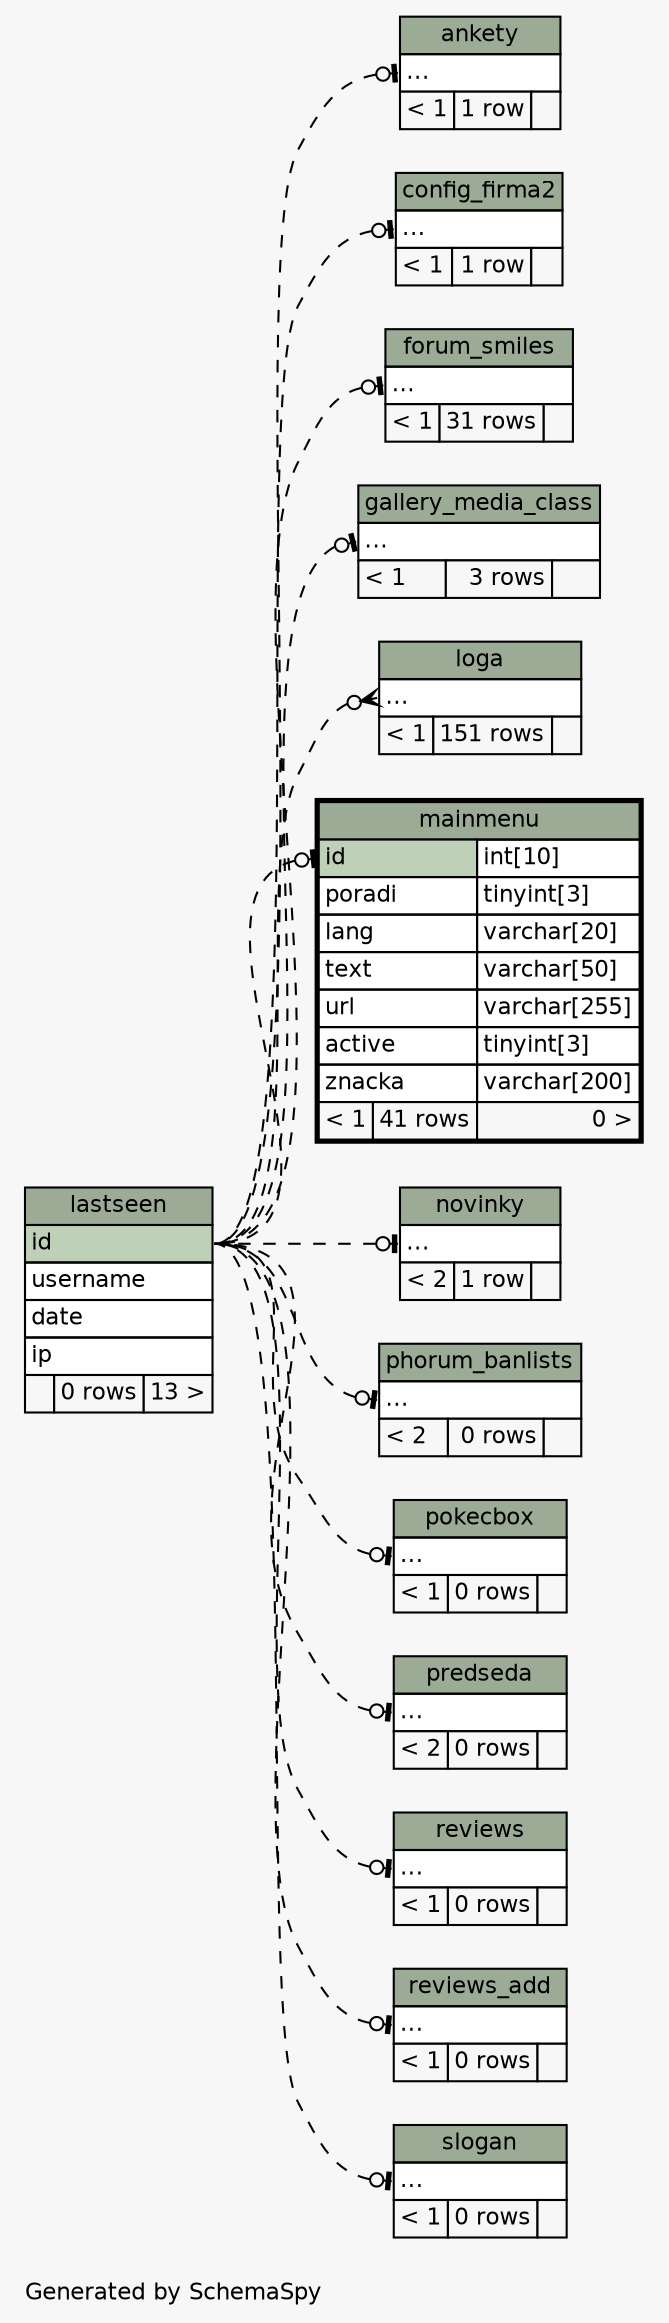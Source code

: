 // dot 2.38.0 on Mac OS X 10.9.4
// SchemaSpy rev 590
digraph "impliedTwoDegreesRelationshipsDiagram" {
  graph [
    rankdir="RL"
    bgcolor="#f7f7f7"
    label="\nGenerated by SchemaSpy"
    labeljust="l"
    nodesep="0.18"
    ranksep="0.46"
    fontname="Helvetica"
    fontsize="11"
  ];
  node [
    fontname="Helvetica"
    fontsize="11"
    shape="plaintext"
  ];
  edge [
    arrowsize="0.8"
  ];
  "ankety":"elipses":w -> "lastseen":"id":e [arrowhead=none dir=back arrowtail=teeodot style=dashed];
  "config_firma2":"elipses":w -> "lastseen":"id":e [arrowhead=none dir=back arrowtail=teeodot style=dashed];
  "forum_smiles":"elipses":w -> "lastseen":"id":e [arrowhead=none dir=back arrowtail=teeodot style=dashed];
  "gallery_media_class":"elipses":w -> "lastseen":"id":e [arrowhead=none dir=back arrowtail=teeodot style=dashed];
  "loga":"elipses":w -> "lastseen":"id":e [arrowhead=none dir=back arrowtail=crowodot style=dashed];
  "mainmenu":"id":w -> "lastseen":"id":e [arrowhead=none dir=back arrowtail=teeodot style=dashed];
  "novinky":"elipses":w -> "lastseen":"id":e [arrowhead=none dir=back arrowtail=teeodot style=dashed];
  "phorum_banlists":"elipses":w -> "lastseen":"id":e [arrowhead=none dir=back arrowtail=teeodot style=dashed];
  "pokecbox":"elipses":w -> "lastseen":"id":e [arrowhead=none dir=back arrowtail=teeodot style=dashed];
  "predseda":"elipses":w -> "lastseen":"id":e [arrowhead=none dir=back arrowtail=teeodot style=dashed];
  "reviews":"elipses":w -> "lastseen":"id":e [arrowhead=none dir=back arrowtail=teeodot style=dashed];
  "reviews_add":"elipses":w -> "lastseen":"id":e [arrowhead=none dir=back arrowtail=teeodot style=dashed];
  "slogan":"elipses":w -> "lastseen":"id":e [arrowhead=none dir=back arrowtail=teeodot style=dashed];
  "ankety" [
    label=<
    <TABLE BORDER="0" CELLBORDER="1" CELLSPACING="0" BGCOLOR="#ffffff">
      <TR><TD COLSPAN="3" BGCOLOR="#9bab96" ALIGN="CENTER">ankety</TD></TR>
      <TR><TD PORT="elipses" COLSPAN="3" ALIGN="LEFT">...</TD></TR>
      <TR><TD ALIGN="LEFT" BGCOLOR="#f7f7f7">&lt; 1</TD><TD ALIGN="RIGHT" BGCOLOR="#f7f7f7">1 row</TD><TD ALIGN="RIGHT" BGCOLOR="#f7f7f7">  </TD></TR>
    </TABLE>>
    URL="ankety.html"
    tooltip="ankety"
  ];
  "config_firma2" [
    label=<
    <TABLE BORDER="0" CELLBORDER="1" CELLSPACING="0" BGCOLOR="#ffffff">
      <TR><TD COLSPAN="3" BGCOLOR="#9bab96" ALIGN="CENTER">config_firma2</TD></TR>
      <TR><TD PORT="elipses" COLSPAN="3" ALIGN="LEFT">...</TD></TR>
      <TR><TD ALIGN="LEFT" BGCOLOR="#f7f7f7">&lt; 1</TD><TD ALIGN="RIGHT" BGCOLOR="#f7f7f7">1 row</TD><TD ALIGN="RIGHT" BGCOLOR="#f7f7f7">  </TD></TR>
    </TABLE>>
    URL="config_firma2.html"
    tooltip="config_firma2"
  ];
  "forum_smiles" [
    label=<
    <TABLE BORDER="0" CELLBORDER="1" CELLSPACING="0" BGCOLOR="#ffffff">
      <TR><TD COLSPAN="3" BGCOLOR="#9bab96" ALIGN="CENTER">forum_smiles</TD></TR>
      <TR><TD PORT="elipses" COLSPAN="3" ALIGN="LEFT">...</TD></TR>
      <TR><TD ALIGN="LEFT" BGCOLOR="#f7f7f7">&lt; 1</TD><TD ALIGN="RIGHT" BGCOLOR="#f7f7f7">31 rows</TD><TD ALIGN="RIGHT" BGCOLOR="#f7f7f7">  </TD></TR>
    </TABLE>>
    URL="forum_smiles.html"
    tooltip="forum_smiles"
  ];
  "gallery_media_class" [
    label=<
    <TABLE BORDER="0" CELLBORDER="1" CELLSPACING="0" BGCOLOR="#ffffff">
      <TR><TD COLSPAN="3" BGCOLOR="#9bab96" ALIGN="CENTER">gallery_media_class</TD></TR>
      <TR><TD PORT="elipses" COLSPAN="3" ALIGN="LEFT">...</TD></TR>
      <TR><TD ALIGN="LEFT" BGCOLOR="#f7f7f7">&lt; 1</TD><TD ALIGN="RIGHT" BGCOLOR="#f7f7f7">3 rows</TD><TD ALIGN="RIGHT" BGCOLOR="#f7f7f7">  </TD></TR>
    </TABLE>>
    URL="gallery_media_class.html"
    tooltip="gallery_media_class"
  ];
  "lastseen" [
    label=<
    <TABLE BORDER="0" CELLBORDER="1" CELLSPACING="0" BGCOLOR="#ffffff">
      <TR><TD COLSPAN="3" BGCOLOR="#9bab96" ALIGN="CENTER">lastseen</TD></TR>
      <TR><TD PORT="id" COLSPAN="3" BGCOLOR="#bed1b8" ALIGN="LEFT">id</TD></TR>
      <TR><TD PORT="username" COLSPAN="3" ALIGN="LEFT">username</TD></TR>
      <TR><TD PORT="date" COLSPAN="3" ALIGN="LEFT">date</TD></TR>
      <TR><TD PORT="ip" COLSPAN="3" ALIGN="LEFT">ip</TD></TR>
      <TR><TD ALIGN="LEFT" BGCOLOR="#f7f7f7">  </TD><TD ALIGN="RIGHT" BGCOLOR="#f7f7f7">0 rows</TD><TD ALIGN="RIGHT" BGCOLOR="#f7f7f7">13 &gt;</TD></TR>
    </TABLE>>
    URL="lastseen.html"
    tooltip="lastseen"
  ];
  "loga" [
    label=<
    <TABLE BORDER="0" CELLBORDER="1" CELLSPACING="0" BGCOLOR="#ffffff">
      <TR><TD COLSPAN="3" BGCOLOR="#9bab96" ALIGN="CENTER">loga</TD></TR>
      <TR><TD PORT="elipses" COLSPAN="3" ALIGN="LEFT">...</TD></TR>
      <TR><TD ALIGN="LEFT" BGCOLOR="#f7f7f7">&lt; 1</TD><TD ALIGN="RIGHT" BGCOLOR="#f7f7f7">151 rows</TD><TD ALIGN="RIGHT" BGCOLOR="#f7f7f7">  </TD></TR>
    </TABLE>>
    URL="loga.html"
    tooltip="loga"
  ];
  "mainmenu" [
    label=<
    <TABLE BORDER="2" CELLBORDER="1" CELLSPACING="0" BGCOLOR="#ffffff">
      <TR><TD COLSPAN="3" BGCOLOR="#9bab96" ALIGN="CENTER">mainmenu</TD></TR>
      <TR><TD PORT="id" COLSPAN="2" BGCOLOR="#bed1b8" ALIGN="LEFT">id</TD><TD PORT="id.type" ALIGN="LEFT">int[10]</TD></TR>
      <TR><TD PORT="poradi" COLSPAN="2" ALIGN="LEFT">poradi</TD><TD PORT="poradi.type" ALIGN="LEFT">tinyint[3]</TD></TR>
      <TR><TD PORT="lang" COLSPAN="2" ALIGN="LEFT">lang</TD><TD PORT="lang.type" ALIGN="LEFT">varchar[20]</TD></TR>
      <TR><TD PORT="text" COLSPAN="2" ALIGN="LEFT">text</TD><TD PORT="text.type" ALIGN="LEFT">varchar[50]</TD></TR>
      <TR><TD PORT="url" COLSPAN="2" ALIGN="LEFT">url</TD><TD PORT="url.type" ALIGN="LEFT">varchar[255]</TD></TR>
      <TR><TD PORT="active" COLSPAN="2" ALIGN="LEFT">active</TD><TD PORT="active.type" ALIGN="LEFT">tinyint[3]</TD></TR>
      <TR><TD PORT="znacka" COLSPAN="2" ALIGN="LEFT">znacka</TD><TD PORT="znacka.type" ALIGN="LEFT">varchar[200]</TD></TR>
      <TR><TD ALIGN="LEFT" BGCOLOR="#f7f7f7">&lt; 1</TD><TD ALIGN="RIGHT" BGCOLOR="#f7f7f7">41 rows</TD><TD ALIGN="RIGHT" BGCOLOR="#f7f7f7">0 &gt;</TD></TR>
    </TABLE>>
    URL="mainmenu.html"
    tooltip="mainmenu"
  ];
  "novinky" [
    label=<
    <TABLE BORDER="0" CELLBORDER="1" CELLSPACING="0" BGCOLOR="#ffffff">
      <TR><TD COLSPAN="3" BGCOLOR="#9bab96" ALIGN="CENTER">novinky</TD></TR>
      <TR><TD PORT="elipses" COLSPAN="3" ALIGN="LEFT">...</TD></TR>
      <TR><TD ALIGN="LEFT" BGCOLOR="#f7f7f7">&lt; 2</TD><TD ALIGN="RIGHT" BGCOLOR="#f7f7f7">1 row</TD><TD ALIGN="RIGHT" BGCOLOR="#f7f7f7">  </TD></TR>
    </TABLE>>
    URL="novinky.html"
    tooltip="novinky"
  ];
  "phorum_banlists" [
    label=<
    <TABLE BORDER="0" CELLBORDER="1" CELLSPACING="0" BGCOLOR="#ffffff">
      <TR><TD COLSPAN="3" BGCOLOR="#9bab96" ALIGN="CENTER">phorum_banlists</TD></TR>
      <TR><TD PORT="elipses" COLSPAN="3" ALIGN="LEFT">...</TD></TR>
      <TR><TD ALIGN="LEFT" BGCOLOR="#f7f7f7">&lt; 2</TD><TD ALIGN="RIGHT" BGCOLOR="#f7f7f7">0 rows</TD><TD ALIGN="RIGHT" BGCOLOR="#f7f7f7">  </TD></TR>
    </TABLE>>
    URL="phorum_banlists.html"
    tooltip="phorum_banlists"
  ];
  "pokecbox" [
    label=<
    <TABLE BORDER="0" CELLBORDER="1" CELLSPACING="0" BGCOLOR="#ffffff">
      <TR><TD COLSPAN="3" BGCOLOR="#9bab96" ALIGN="CENTER">pokecbox</TD></TR>
      <TR><TD PORT="elipses" COLSPAN="3" ALIGN="LEFT">...</TD></TR>
      <TR><TD ALIGN="LEFT" BGCOLOR="#f7f7f7">&lt; 1</TD><TD ALIGN="RIGHT" BGCOLOR="#f7f7f7">0 rows</TD><TD ALIGN="RIGHT" BGCOLOR="#f7f7f7">  </TD></TR>
    </TABLE>>
    URL="pokecbox.html"
    tooltip="pokecbox"
  ];
  "predseda" [
    label=<
    <TABLE BORDER="0" CELLBORDER="1" CELLSPACING="0" BGCOLOR="#ffffff">
      <TR><TD COLSPAN="3" BGCOLOR="#9bab96" ALIGN="CENTER">predseda</TD></TR>
      <TR><TD PORT="elipses" COLSPAN="3" ALIGN="LEFT">...</TD></TR>
      <TR><TD ALIGN="LEFT" BGCOLOR="#f7f7f7">&lt; 2</TD><TD ALIGN="RIGHT" BGCOLOR="#f7f7f7">0 rows</TD><TD ALIGN="RIGHT" BGCOLOR="#f7f7f7">  </TD></TR>
    </TABLE>>
    URL="predseda.html"
    tooltip="predseda"
  ];
  "reviews" [
    label=<
    <TABLE BORDER="0" CELLBORDER="1" CELLSPACING="0" BGCOLOR="#ffffff">
      <TR><TD COLSPAN="3" BGCOLOR="#9bab96" ALIGN="CENTER">reviews</TD></TR>
      <TR><TD PORT="elipses" COLSPAN="3" ALIGN="LEFT">...</TD></TR>
      <TR><TD ALIGN="LEFT" BGCOLOR="#f7f7f7">&lt; 1</TD><TD ALIGN="RIGHT" BGCOLOR="#f7f7f7">0 rows</TD><TD ALIGN="RIGHT" BGCOLOR="#f7f7f7">  </TD></TR>
    </TABLE>>
    URL="reviews.html"
    tooltip="reviews"
  ];
  "reviews_add" [
    label=<
    <TABLE BORDER="0" CELLBORDER="1" CELLSPACING="0" BGCOLOR="#ffffff">
      <TR><TD COLSPAN="3" BGCOLOR="#9bab96" ALIGN="CENTER">reviews_add</TD></TR>
      <TR><TD PORT="elipses" COLSPAN="3" ALIGN="LEFT">...</TD></TR>
      <TR><TD ALIGN="LEFT" BGCOLOR="#f7f7f7">&lt; 1</TD><TD ALIGN="RIGHT" BGCOLOR="#f7f7f7">0 rows</TD><TD ALIGN="RIGHT" BGCOLOR="#f7f7f7">  </TD></TR>
    </TABLE>>
    URL="reviews_add.html"
    tooltip="reviews_add"
  ];
  "slogan" [
    label=<
    <TABLE BORDER="0" CELLBORDER="1" CELLSPACING="0" BGCOLOR="#ffffff">
      <TR><TD COLSPAN="3" BGCOLOR="#9bab96" ALIGN="CENTER">slogan</TD></TR>
      <TR><TD PORT="elipses" COLSPAN="3" ALIGN="LEFT">...</TD></TR>
      <TR><TD ALIGN="LEFT" BGCOLOR="#f7f7f7">&lt; 1</TD><TD ALIGN="RIGHT" BGCOLOR="#f7f7f7">0 rows</TD><TD ALIGN="RIGHT" BGCOLOR="#f7f7f7">  </TD></TR>
    </TABLE>>
    URL="slogan.html"
    tooltip="slogan"
  ];
}
